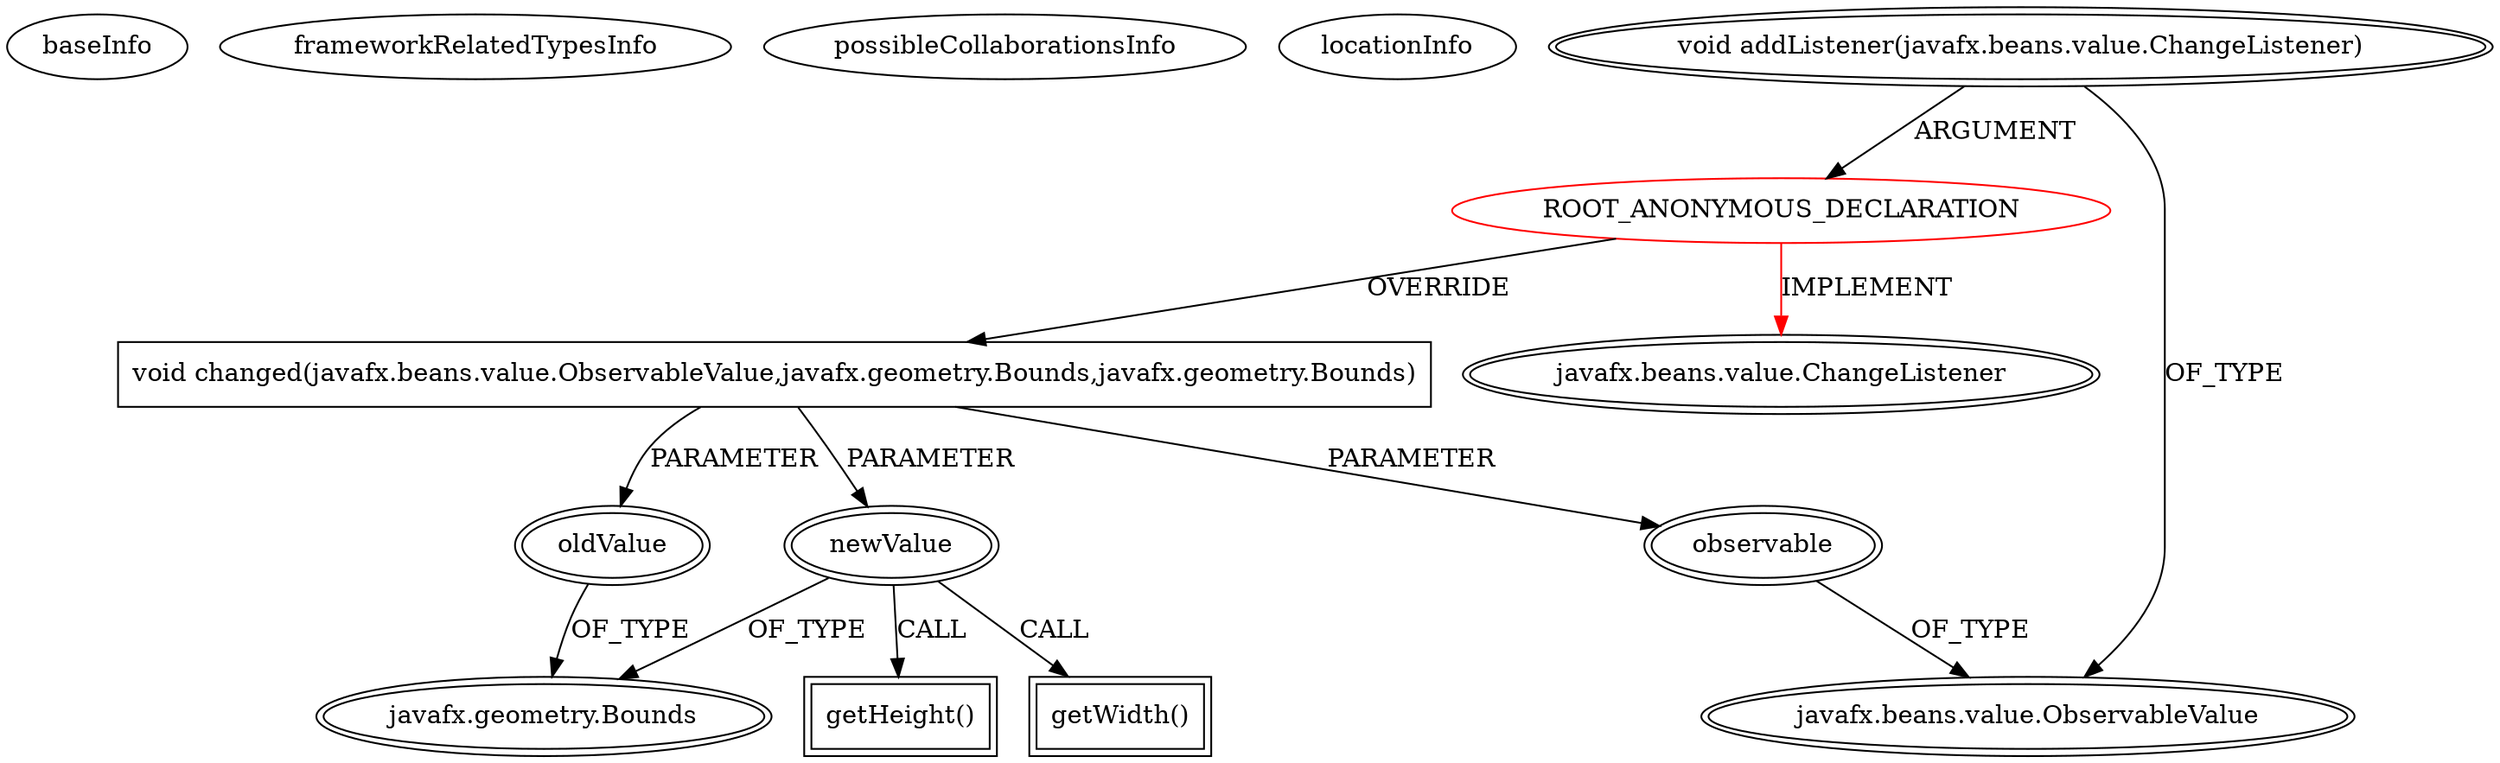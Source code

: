 digraph {
baseInfo[graphId=392,category="extension_graph",isAnonymous=true,possibleRelation=false]
frameworkRelatedTypesInfo[0="javafx.beans.value.ChangeListener"]
possibleCollaborationsInfo[]
locationInfo[projectName="Dricus-game-of-life",filePath="/Dricus-game-of-life/game-of-life-master/src/main/java/nl/dricus/gameoflife/presentation/display/DisplayPresenter.java",contextSignature="void changeGameDimensionsWhenCanvasSizeChanges()",graphId="392"]
0[label="ROOT_ANONYMOUS_DECLARATION",vertexType="ROOT_ANONYMOUS_DECLARATION",isFrameworkType=false,color=red]
1[label="javafx.beans.value.ChangeListener",vertexType="FRAMEWORK_INTERFACE_TYPE",isFrameworkType=true,peripheries=2]
2[label="void addListener(javafx.beans.value.ChangeListener)",vertexType="OUTSIDE_CALL",isFrameworkType=true,peripheries=2]
3[label="javafx.beans.value.ObservableValue",vertexType="FRAMEWORK_INTERFACE_TYPE",isFrameworkType=true,peripheries=2]
4[label="void changed(javafx.beans.value.ObservableValue,javafx.geometry.Bounds,javafx.geometry.Bounds)",vertexType="OVERRIDING_METHOD_DECLARATION",isFrameworkType=false,shape=box]
5[label="observable",vertexType="PARAMETER_DECLARATION",isFrameworkType=true,peripheries=2]
7[label="oldValue",vertexType="PARAMETER_DECLARATION",isFrameworkType=true,peripheries=2]
8[label="javafx.geometry.Bounds",vertexType="FRAMEWORK_CLASS_TYPE",isFrameworkType=true,peripheries=2]
9[label="newValue",vertexType="PARAMETER_DECLARATION",isFrameworkType=true,peripheries=2]
12[label="getWidth()",vertexType="INSIDE_CALL",isFrameworkType=true,peripheries=2,shape=box]
14[label="getHeight()",vertexType="INSIDE_CALL",isFrameworkType=true,peripheries=2,shape=box]
0->1[label="IMPLEMENT",color=red]
2->0[label="ARGUMENT"]
2->3[label="OF_TYPE"]
0->4[label="OVERRIDE"]
5->3[label="OF_TYPE"]
4->5[label="PARAMETER"]
7->8[label="OF_TYPE"]
4->7[label="PARAMETER"]
9->8[label="OF_TYPE"]
4->9[label="PARAMETER"]
9->12[label="CALL"]
9->14[label="CALL"]
}

